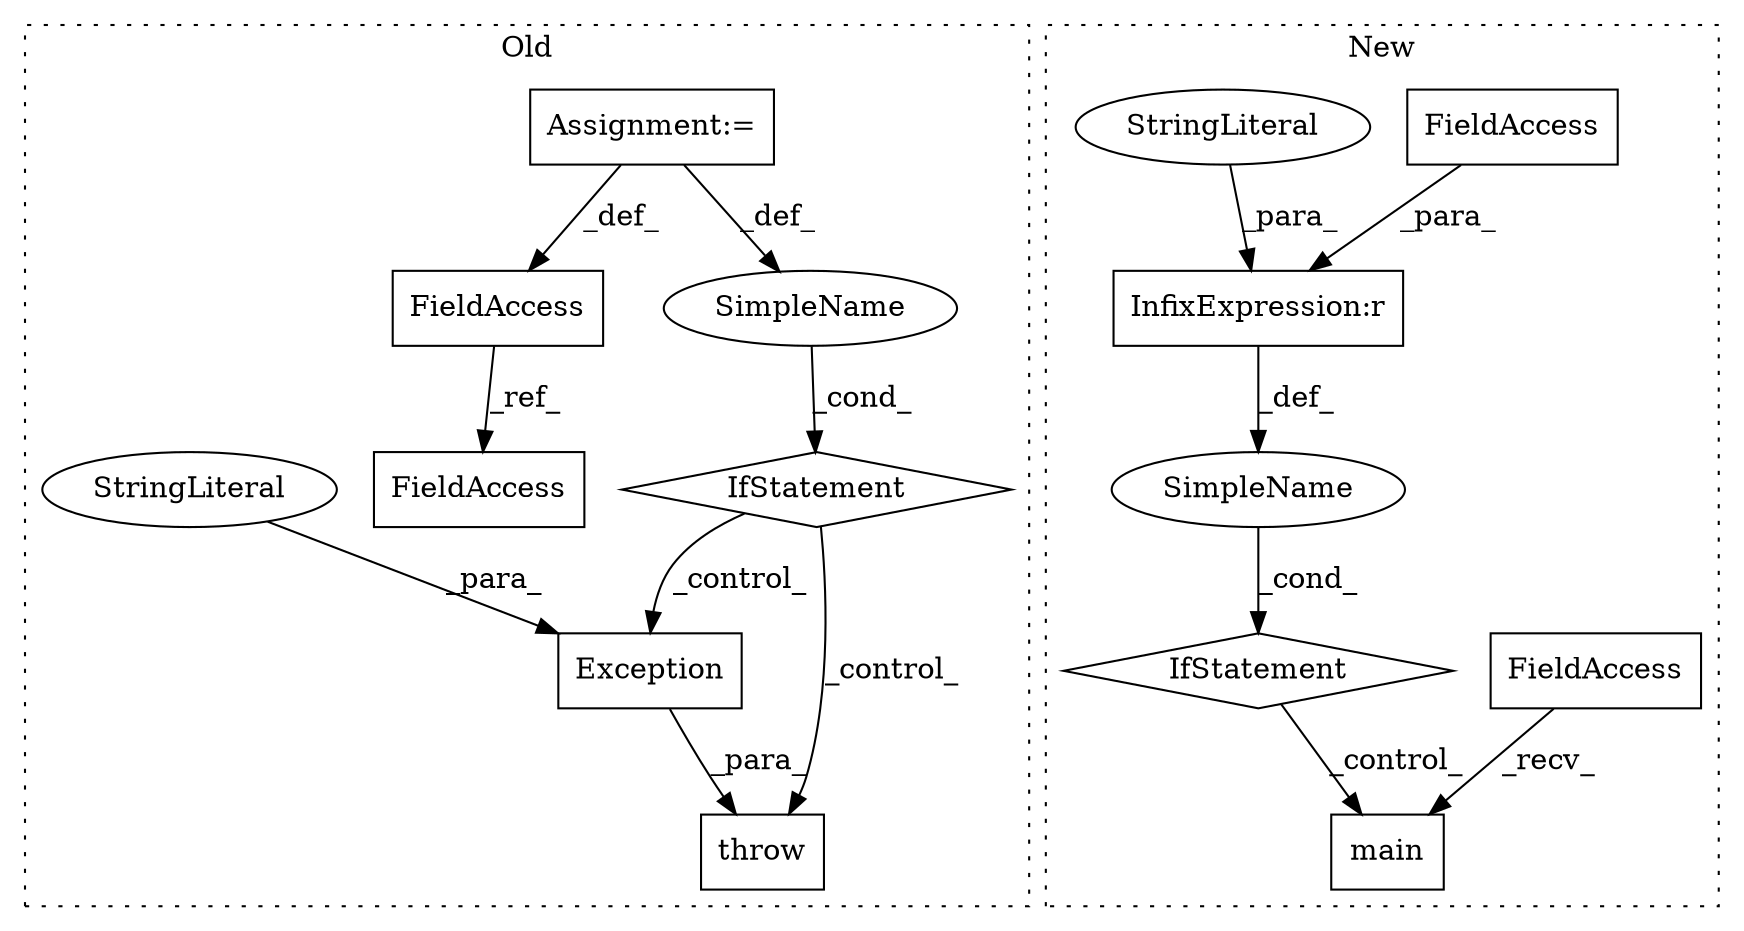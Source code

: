 digraph G {
subgraph cluster0 {
1 [label="IfStatement" a="25" s="1136,1164" l="4,2" shape="diamond"];
9 [label="Assignment:=" a="7" s="1030" l="1" shape="box"];
10 [label="FieldAccess" a="22" s="1027" l="3" shape="box"];
11 [label="FieldAccess" a="22" s="1232" l="3" shape="box"];
12 [label="SimpleName" a="42" s="" l="" shape="ellipse"];
13 [label="throw" a="53" s="1354" l="6" shape="box"];
14 [label="Exception" a="32" s="1360,1391" l="10,1" shape="box"];
15 [label="StringLiteral" a="45" s="1370" l="21" shape="ellipse"];
label = "Old";
style="dotted";
}
subgraph cluster1 {
2 [label="main" a="32" s="2455" l="6" shape="box"];
3 [label="FieldAccess" a="22" s="2446" l="8" shape="box"];
4 [label="IfStatement" a="25" s="2344,2370" l="4,2" shape="diamond"];
5 [label="SimpleName" a="42" s="" l="" shape="ellipse"];
6 [label="InfixExpression:r" a="27" s="2356" l="4" shape="box"];
7 [label="FieldAccess" a="22" s="2348" l="8" shape="box"];
8 [label="StringLiteral" a="45" s="2360" l="10" shape="ellipse"];
label = "New";
style="dotted";
}
1 -> 13 [label="_control_"];
1 -> 14 [label="_control_"];
3 -> 2 [label="_recv_"];
4 -> 2 [label="_control_"];
5 -> 4 [label="_cond_"];
6 -> 5 [label="_def_"];
7 -> 6 [label="_para_"];
8 -> 6 [label="_para_"];
9 -> 12 [label="_def_"];
9 -> 10 [label="_def_"];
10 -> 11 [label="_ref_"];
12 -> 1 [label="_cond_"];
14 -> 13 [label="_para_"];
15 -> 14 [label="_para_"];
}